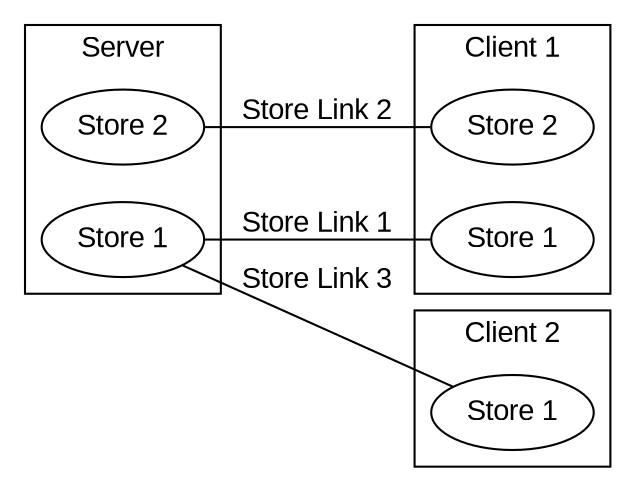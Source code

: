 graph Website {
    node [fontname=Arial]
    edge [fontname=Arial]
    rankdir="LR"

    subgraph cluster_server {
        label = "Server";
        fontname="Arial";
        server_store_1 [label="Store 1"]
        server_store_2 [label="Store 2"]
    }

    subgraph cluster_client_1 {
        label = "Client 1";
        fontname="Arial";
        client_1_store_1 [label="Store 1"]
        client_1_store_2 [label="Store 2"]
    }
    subgraph cluster_client_2 {
        label = "Client 2";
        fontname="Arial";
        client_2_store_1 [label="Store 1"]
    }

    server_store_1 -- client_1_store_1 [label="Store Link 1"]
    server_store_2 -- client_1_store_2 [label="Store Link 2"]

    server_store_1 -- client_2_store_1 [label="Store Link 3"]

}
